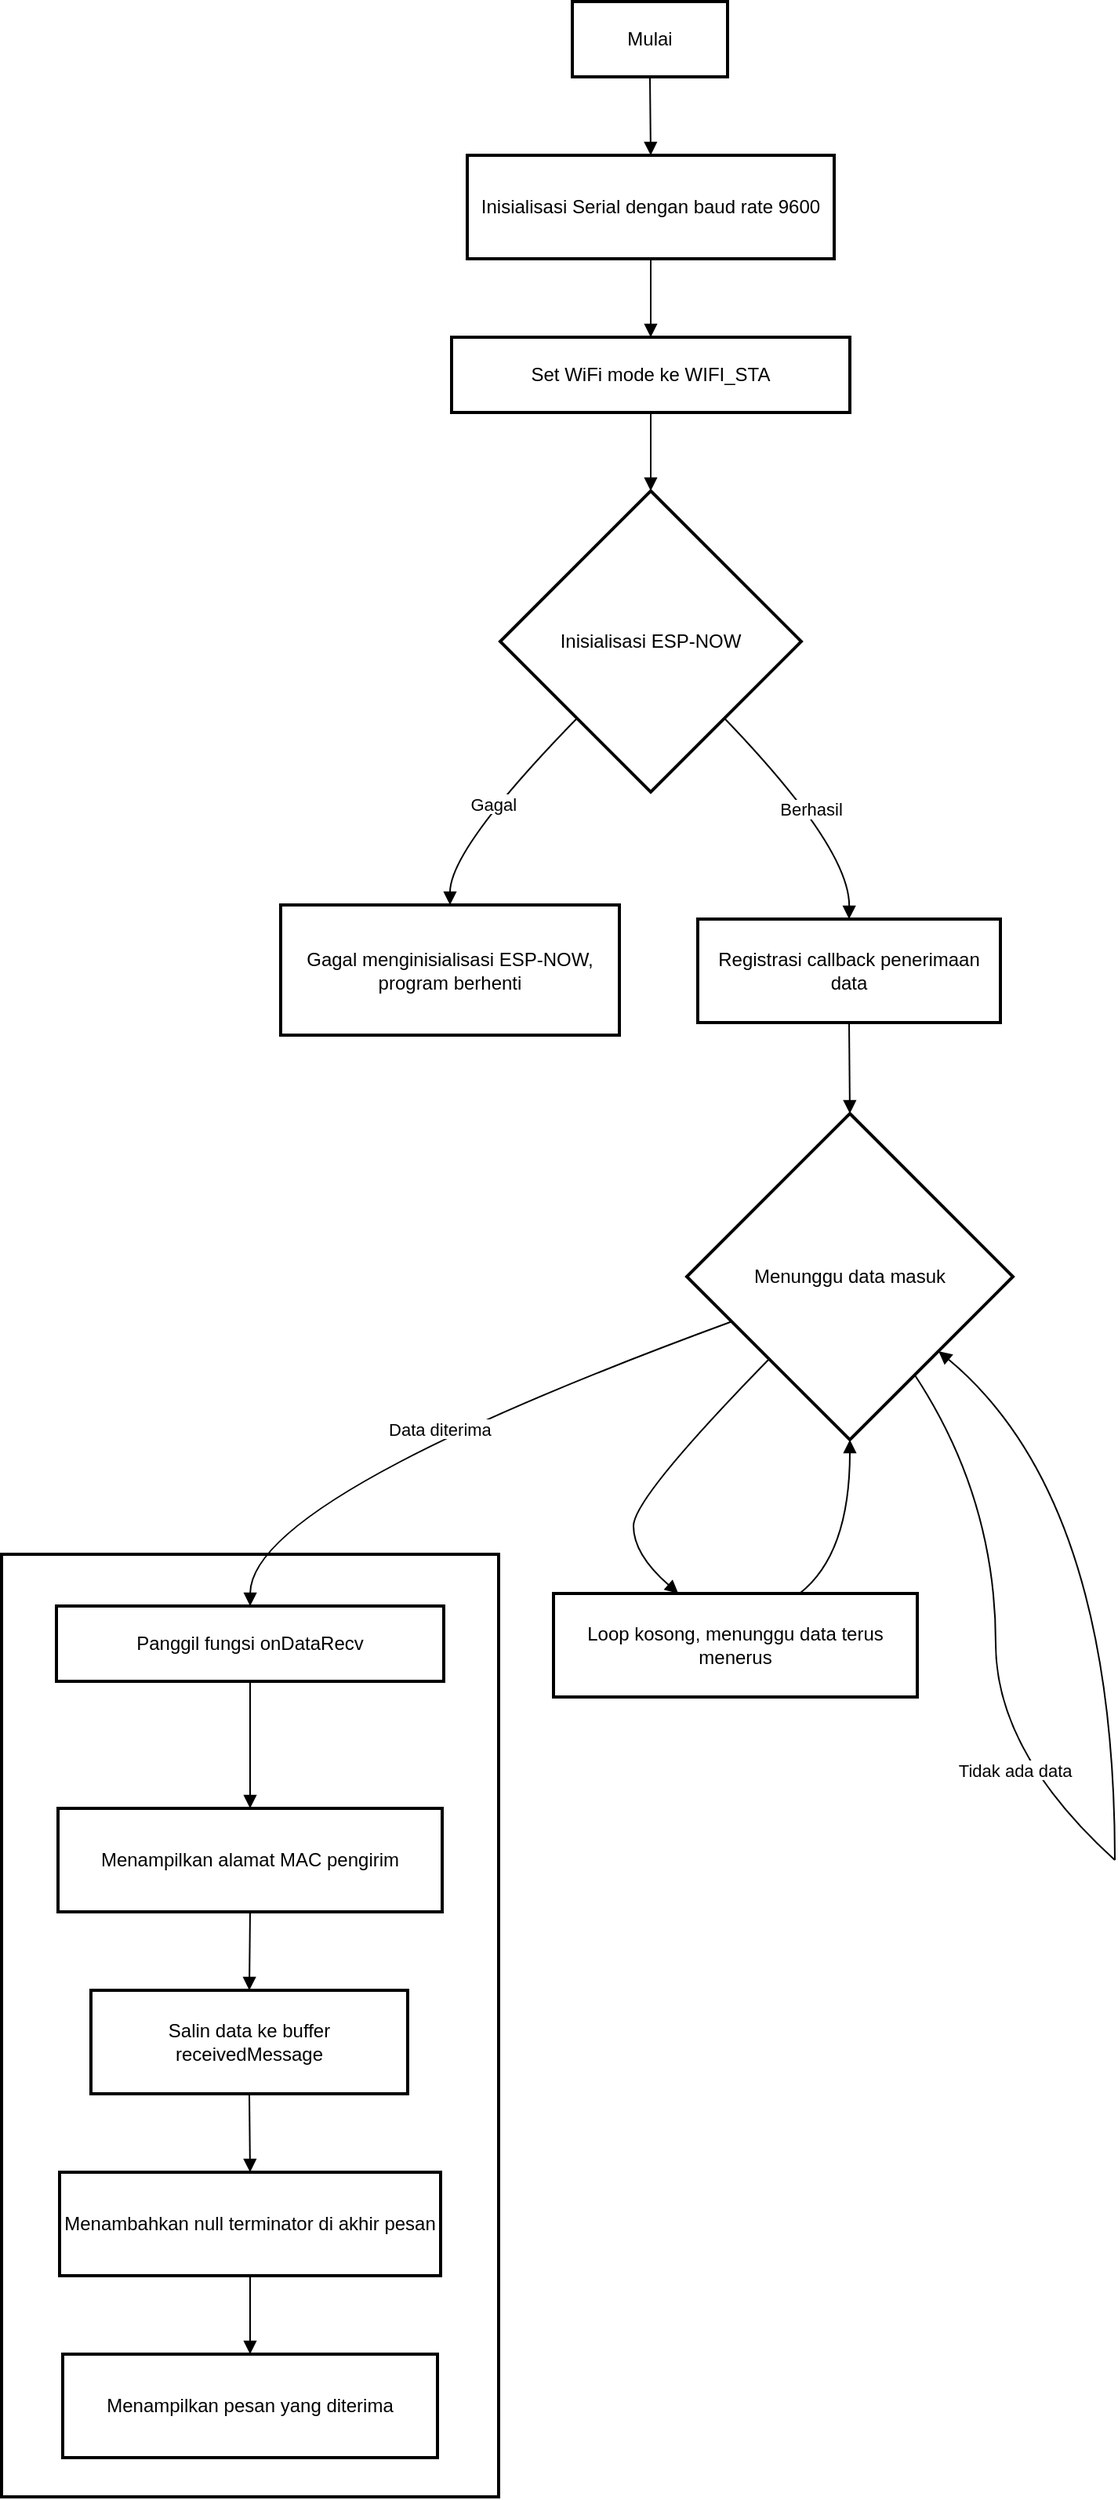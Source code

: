 <mxfile version="24.8.3">
  <diagram name="Page-1" id="Q2uplv5mBYWW7hRqVpVe">
    <mxGraphModel dx="1679" dy="893" grid="1" gridSize="10" guides="1" tooltips="1" connect="1" arrows="1" fold="1" page="1" pageScale="1" pageWidth="850" pageHeight="1100" math="0" shadow="0">
      <root>
        <mxCell id="0" />
        <mxCell id="1" parent="0" />
        <mxCell id="pOQ2sGAmxH3lv9Ft_zdU-1" value="Fungsi onDataRecv" style="whiteSpace=wrap;strokeWidth=2;" vertex="1" parent="1">
          <mxGeometry x="20" y="1010" width="317" height="601" as="geometry" />
        </mxCell>
        <mxCell id="pOQ2sGAmxH3lv9Ft_zdU-2" value="Mulai" style="whiteSpace=wrap;strokeWidth=2;" vertex="1" parent="1">
          <mxGeometry x="384" y="20" width="99" height="48" as="geometry" />
        </mxCell>
        <mxCell id="pOQ2sGAmxH3lv9Ft_zdU-3" value="Inisialisasi Serial dengan baud rate 9600" style="whiteSpace=wrap;strokeWidth=2;" vertex="1" parent="1">
          <mxGeometry x="317" y="118" width="234" height="66" as="geometry" />
        </mxCell>
        <mxCell id="pOQ2sGAmxH3lv9Ft_zdU-4" value="Set WiFi mode ke WIFI_STA" style="whiteSpace=wrap;strokeWidth=2;" vertex="1" parent="1">
          <mxGeometry x="307" y="234" width="254" height="48" as="geometry" />
        </mxCell>
        <mxCell id="pOQ2sGAmxH3lv9Ft_zdU-5" value="Inisialisasi ESP-NOW" style="rhombus;strokeWidth=2;whiteSpace=wrap;" vertex="1" parent="1">
          <mxGeometry x="338" y="332" width="192" height="192" as="geometry" />
        </mxCell>
        <mxCell id="pOQ2sGAmxH3lv9Ft_zdU-6" value="Gagal menginisialisasi ESP-NOW, program berhenti" style="whiteSpace=wrap;strokeWidth=2;" vertex="1" parent="1">
          <mxGeometry x="198" y="596" width="216" height="83" as="geometry" />
        </mxCell>
        <mxCell id="pOQ2sGAmxH3lv9Ft_zdU-7" value="Registrasi callback penerimaan data" style="whiteSpace=wrap;strokeWidth=2;" vertex="1" parent="1">
          <mxGeometry x="464" y="605" width="193" height="66" as="geometry" />
        </mxCell>
        <mxCell id="pOQ2sGAmxH3lv9Ft_zdU-8" value="Menunggu data masuk" style="rhombus;strokeWidth=2;whiteSpace=wrap;" vertex="1" parent="1">
          <mxGeometry x="457" y="729" width="208" height="208" as="geometry" />
        </mxCell>
        <mxCell id="pOQ2sGAmxH3lv9Ft_zdU-9" value="Panggil fungsi onDataRecv" style="whiteSpace=wrap;strokeWidth=2;" vertex="1" parent="1">
          <mxGeometry x="55" y="1043" width="247" height="48" as="geometry" />
        </mxCell>
        <mxCell id="pOQ2sGAmxH3lv9Ft_zdU-10" value="Menampilkan alamat MAC pengirim" style="whiteSpace=wrap;strokeWidth=2;" vertex="1" parent="1">
          <mxGeometry x="56" y="1172" width="245" height="66" as="geometry" />
        </mxCell>
        <mxCell id="pOQ2sGAmxH3lv9Ft_zdU-11" value="Salin data ke buffer receivedMessage" style="whiteSpace=wrap;strokeWidth=2;" vertex="1" parent="1">
          <mxGeometry x="77" y="1288" width="202" height="66" as="geometry" />
        </mxCell>
        <mxCell id="pOQ2sGAmxH3lv9Ft_zdU-12" value="Menambahkan null terminator di akhir pesan" style="whiteSpace=wrap;strokeWidth=2;" vertex="1" parent="1">
          <mxGeometry x="57" y="1404" width="243" height="66" as="geometry" />
        </mxCell>
        <mxCell id="pOQ2sGAmxH3lv9Ft_zdU-13" value="Menampilkan pesan yang diterima" style="whiteSpace=wrap;strokeWidth=2;" vertex="1" parent="1">
          <mxGeometry x="59" y="1520" width="239" height="66" as="geometry" />
        </mxCell>
        <mxCell id="pOQ2sGAmxH3lv9Ft_zdU-14" value="Loop kosong, menunggu data terus menerus" style="whiteSpace=wrap;strokeWidth=2;" vertex="1" parent="1">
          <mxGeometry x="372" y="1035" width="232" height="66" as="geometry" />
        </mxCell>
        <mxCell id="pOQ2sGAmxH3lv9Ft_zdU-15" value="" style="whiteSpace=wrap;strokeWidth=2;" vertex="1" parent="1">
          <mxGeometry x="654" y="1067" as="geometry" />
        </mxCell>
        <mxCell id="pOQ2sGAmxH3lv9Ft_zdU-16" value="" style="whiteSpace=wrap;strokeWidth=2;" vertex="1" parent="1">
          <mxGeometry x="730" y="1205" as="geometry" />
        </mxCell>
        <mxCell id="pOQ2sGAmxH3lv9Ft_zdU-17" value="" style="curved=1;startArrow=none;endArrow=block;exitX=0.5;exitY=1;entryX=0.5;entryY=0;rounded=0;" edge="1" parent="1" source="pOQ2sGAmxH3lv9Ft_zdU-2" target="pOQ2sGAmxH3lv9Ft_zdU-3">
          <mxGeometry relative="1" as="geometry">
            <Array as="points" />
          </mxGeometry>
        </mxCell>
        <mxCell id="pOQ2sGAmxH3lv9Ft_zdU-18" value="" style="curved=1;startArrow=none;endArrow=block;exitX=0.5;exitY=1;entryX=0.5;entryY=0;rounded=0;" edge="1" parent="1" source="pOQ2sGAmxH3lv9Ft_zdU-3" target="pOQ2sGAmxH3lv9Ft_zdU-4">
          <mxGeometry relative="1" as="geometry">
            <Array as="points" />
          </mxGeometry>
        </mxCell>
        <mxCell id="pOQ2sGAmxH3lv9Ft_zdU-19" value="" style="curved=1;startArrow=none;endArrow=block;exitX=0.5;exitY=1;entryX=0.5;entryY=0;rounded=0;" edge="1" parent="1" source="pOQ2sGAmxH3lv9Ft_zdU-4" target="pOQ2sGAmxH3lv9Ft_zdU-5">
          <mxGeometry relative="1" as="geometry">
            <Array as="points" />
          </mxGeometry>
        </mxCell>
        <mxCell id="pOQ2sGAmxH3lv9Ft_zdU-20" value="Gagal" style="curved=1;startArrow=none;endArrow=block;exitX=0.02;exitY=1;entryX=0.5;entryY=0;rounded=0;" edge="1" parent="1" source="pOQ2sGAmxH3lv9Ft_zdU-5" target="pOQ2sGAmxH3lv9Ft_zdU-6">
          <mxGeometry relative="1" as="geometry">
            <Array as="points">
              <mxPoint x="306" y="560" />
            </Array>
          </mxGeometry>
        </mxCell>
        <mxCell id="pOQ2sGAmxH3lv9Ft_zdU-21" value="Berhasil" style="curved=1;startArrow=none;endArrow=block;exitX=0.98;exitY=1;entryX=0.5;entryY=0;rounded=0;" edge="1" parent="1" source="pOQ2sGAmxH3lv9Ft_zdU-5" target="pOQ2sGAmxH3lv9Ft_zdU-7">
          <mxGeometry relative="1" as="geometry">
            <Array as="points">
              <mxPoint x="561" y="560" />
            </Array>
          </mxGeometry>
        </mxCell>
        <mxCell id="pOQ2sGAmxH3lv9Ft_zdU-22" value="" style="curved=1;startArrow=none;endArrow=block;exitX=0.5;exitY=0.99;entryX=0.5;entryY=0;rounded=0;" edge="1" parent="1" source="pOQ2sGAmxH3lv9Ft_zdU-7" target="pOQ2sGAmxH3lv9Ft_zdU-8">
          <mxGeometry relative="1" as="geometry">
            <Array as="points" />
          </mxGeometry>
        </mxCell>
        <mxCell id="pOQ2sGAmxH3lv9Ft_zdU-23" value="Data diterima" style="curved=1;startArrow=none;endArrow=block;exitX=0;exitY=0.69;entryX=0.5;entryY=0.01;rounded=0;" edge="1" parent="1" source="pOQ2sGAmxH3lv9Ft_zdU-8" target="pOQ2sGAmxH3lv9Ft_zdU-9">
          <mxGeometry relative="1" as="geometry">
            <Array as="points">
              <mxPoint x="179" y="974" />
            </Array>
          </mxGeometry>
        </mxCell>
        <mxCell id="pOQ2sGAmxH3lv9Ft_zdU-24" value="" style="curved=1;startArrow=none;endArrow=block;exitX=0.5;exitY=1.01;entryX=0.5;entryY=0.01;rounded=0;" edge="1" parent="1" source="pOQ2sGAmxH3lv9Ft_zdU-9" target="pOQ2sGAmxH3lv9Ft_zdU-10">
          <mxGeometry relative="1" as="geometry">
            <Array as="points" />
          </mxGeometry>
        </mxCell>
        <mxCell id="pOQ2sGAmxH3lv9Ft_zdU-25" value="" style="curved=1;startArrow=none;endArrow=block;exitX=0.5;exitY=1;entryX=0.5;entryY=0;rounded=0;" edge="1" parent="1" source="pOQ2sGAmxH3lv9Ft_zdU-10" target="pOQ2sGAmxH3lv9Ft_zdU-11">
          <mxGeometry relative="1" as="geometry">
            <Array as="points" />
          </mxGeometry>
        </mxCell>
        <mxCell id="pOQ2sGAmxH3lv9Ft_zdU-26" value="" style="curved=1;startArrow=none;endArrow=block;exitX=0.5;exitY=1;entryX=0.5;entryY=0;rounded=0;" edge="1" parent="1" source="pOQ2sGAmxH3lv9Ft_zdU-11" target="pOQ2sGAmxH3lv9Ft_zdU-12">
          <mxGeometry relative="1" as="geometry">
            <Array as="points" />
          </mxGeometry>
        </mxCell>
        <mxCell id="pOQ2sGAmxH3lv9Ft_zdU-27" value="" style="curved=1;startArrow=none;endArrow=block;exitX=0.5;exitY=0.99;entryX=0.5;entryY=-0.01;rounded=0;" edge="1" parent="1" source="pOQ2sGAmxH3lv9Ft_zdU-12" target="pOQ2sGAmxH3lv9Ft_zdU-13">
          <mxGeometry relative="1" as="geometry">
            <Array as="points" />
          </mxGeometry>
        </mxCell>
        <mxCell id="pOQ2sGAmxH3lv9Ft_zdU-28" value="" style="curved=1;startArrow=none;endArrow=none;exitX=0.83;exitY=1;entryX=-Infinity;entryY=Infinity;rounded=0;" edge="1" parent="1" source="pOQ2sGAmxH3lv9Ft_zdU-8" target="pOQ2sGAmxH3lv9Ft_zdU-15">
          <mxGeometry relative="1" as="geometry">
            <Array as="points">
              <mxPoint x="654" y="974" />
            </Array>
          </mxGeometry>
        </mxCell>
        <mxCell id="pOQ2sGAmxH3lv9Ft_zdU-29" value="Tidak ada data" style="curved=1;startArrow=none;endArrow=none;exitX=-Infinity;exitY=Infinity;entryX=-Infinity;entryY=Infinity;rounded=0;" edge="1" parent="1" source="pOQ2sGAmxH3lv9Ft_zdU-15" target="pOQ2sGAmxH3lv9Ft_zdU-16">
          <mxGeometry relative="1" as="geometry">
            <Array as="points">
              <mxPoint x="654" y="1136" />
            </Array>
          </mxGeometry>
        </mxCell>
        <mxCell id="pOQ2sGAmxH3lv9Ft_zdU-30" value="" style="curved=1;startArrow=none;endArrow=block;exitX=-Infinity;exitY=Infinity;entryX=1;entryY=0.92;rounded=0;" edge="1" parent="1" source="pOQ2sGAmxH3lv9Ft_zdU-16" target="pOQ2sGAmxH3lv9Ft_zdU-8">
          <mxGeometry relative="1" as="geometry">
            <Array as="points">
              <mxPoint x="730" y="974" />
            </Array>
          </mxGeometry>
        </mxCell>
        <mxCell id="pOQ2sGAmxH3lv9Ft_zdU-31" value="" style="curved=1;startArrow=none;endArrow=block;exitX=0.01;exitY=1;entryX=0.34;entryY=-0.01;rounded=0;" edge="1" parent="1" source="pOQ2sGAmxH3lv9Ft_zdU-8" target="pOQ2sGAmxH3lv9Ft_zdU-14">
          <mxGeometry relative="1" as="geometry">
            <Array as="points">
              <mxPoint x="423" y="974" />
              <mxPoint x="423" y="1010" />
            </Array>
          </mxGeometry>
        </mxCell>
        <mxCell id="pOQ2sGAmxH3lv9Ft_zdU-32" value="" style="curved=1;startArrow=none;endArrow=block;exitX=0.68;exitY=-0.01;entryX=0.5;entryY=1;rounded=0;" edge="1" parent="1" source="pOQ2sGAmxH3lv9Ft_zdU-14" target="pOQ2sGAmxH3lv9Ft_zdU-8">
          <mxGeometry relative="1" as="geometry">
            <Array as="points">
              <mxPoint x="561" y="1010" />
            </Array>
          </mxGeometry>
        </mxCell>
      </root>
    </mxGraphModel>
  </diagram>
</mxfile>
